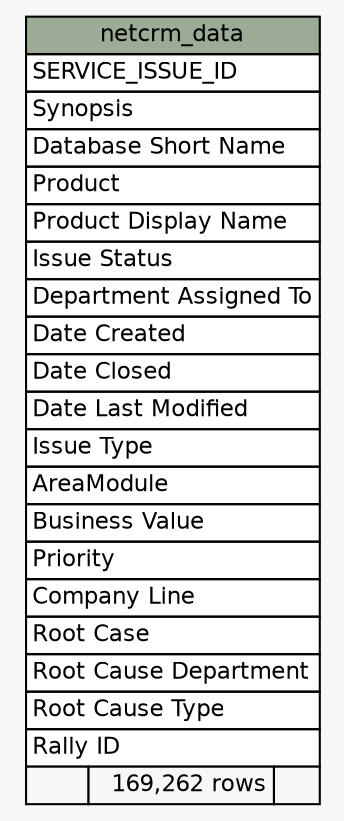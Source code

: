 // dot 2.2.1 on Windows 10 10.0
// SchemaSpy rev 590
digraph "netcrm_data" {
  graph [
    rankdir="RL"
    bgcolor="#f7f7f7"
    nodesep="0.18"
    ranksep="0.46"
    fontname="Helvetica"
    fontsize="11"
  ];
  node [
    fontname="Helvetica"
    fontsize="11"
    shape="plaintext"
  ];
  edge [
    arrowsize="0.8"
  ];
  "netcrm_data" [
    label=<
    <TABLE BORDER="0" CELLBORDER="1" CELLSPACING="0" BGCOLOR="#ffffff">
      <TR><TD COLSPAN="3" BGCOLOR="#9bab96" ALIGN="CENTER">netcrm_data</TD></TR>
      <TR><TD PORT="SERVICE_ISSUE_ID" COLSPAN="3" ALIGN="LEFT">SERVICE_ISSUE_ID</TD></TR>
      <TR><TD PORT="Synopsis" COLSPAN="3" ALIGN="LEFT">Synopsis</TD></TR>
      <TR><TD PORT="Database Short Name" COLSPAN="3" ALIGN="LEFT">Database Short Name</TD></TR>
      <TR><TD PORT="Product" COLSPAN="3" ALIGN="LEFT">Product</TD></TR>
      <TR><TD PORT="Product Display Name" COLSPAN="3" ALIGN="LEFT">Product Display Name</TD></TR>
      <TR><TD PORT="Issue Status" COLSPAN="3" ALIGN="LEFT">Issue Status</TD></TR>
      <TR><TD PORT="Department Assigned To" COLSPAN="3" ALIGN="LEFT">Department Assigned To</TD></TR>
      <TR><TD PORT="Date Created" COLSPAN="3" ALIGN="LEFT">Date Created</TD></TR>
      <TR><TD PORT="Date Closed" COLSPAN="3" ALIGN="LEFT">Date Closed</TD></TR>
      <TR><TD PORT="Date Last Modified" COLSPAN="3" ALIGN="LEFT">Date Last Modified</TD></TR>
      <TR><TD PORT="Issue Type" COLSPAN="3" ALIGN="LEFT">Issue Type</TD></TR>
      <TR><TD PORT="AreaModule" COLSPAN="3" ALIGN="LEFT">AreaModule</TD></TR>
      <TR><TD PORT="Business Value" COLSPAN="3" ALIGN="LEFT">Business Value</TD></TR>
      <TR><TD PORT="Priority" COLSPAN="3" ALIGN="LEFT">Priority</TD></TR>
      <TR><TD PORT="Company Line" COLSPAN="3" ALIGN="LEFT">Company Line</TD></TR>
      <TR><TD PORT="Root Case" COLSPAN="3" ALIGN="LEFT">Root Case</TD></TR>
      <TR><TD PORT="Root Cause Department" COLSPAN="3" ALIGN="LEFT">Root Cause Department</TD></TR>
      <TR><TD PORT="Root Cause Type" COLSPAN="3" ALIGN="LEFT">Root Cause Type</TD></TR>
      <TR><TD PORT="Rally ID" COLSPAN="3" ALIGN="LEFT">Rally ID</TD></TR>
      <TR><TD ALIGN="LEFT" BGCOLOR="#f7f7f7">  </TD><TD ALIGN="RIGHT" BGCOLOR="#f7f7f7">169,262 rows</TD><TD ALIGN="RIGHT" BGCOLOR="#f7f7f7">  </TD></TR>
    </TABLE>>
    URL="tables/netcrm_data.html"
    tooltip="netcrm_data"
  ];
}
